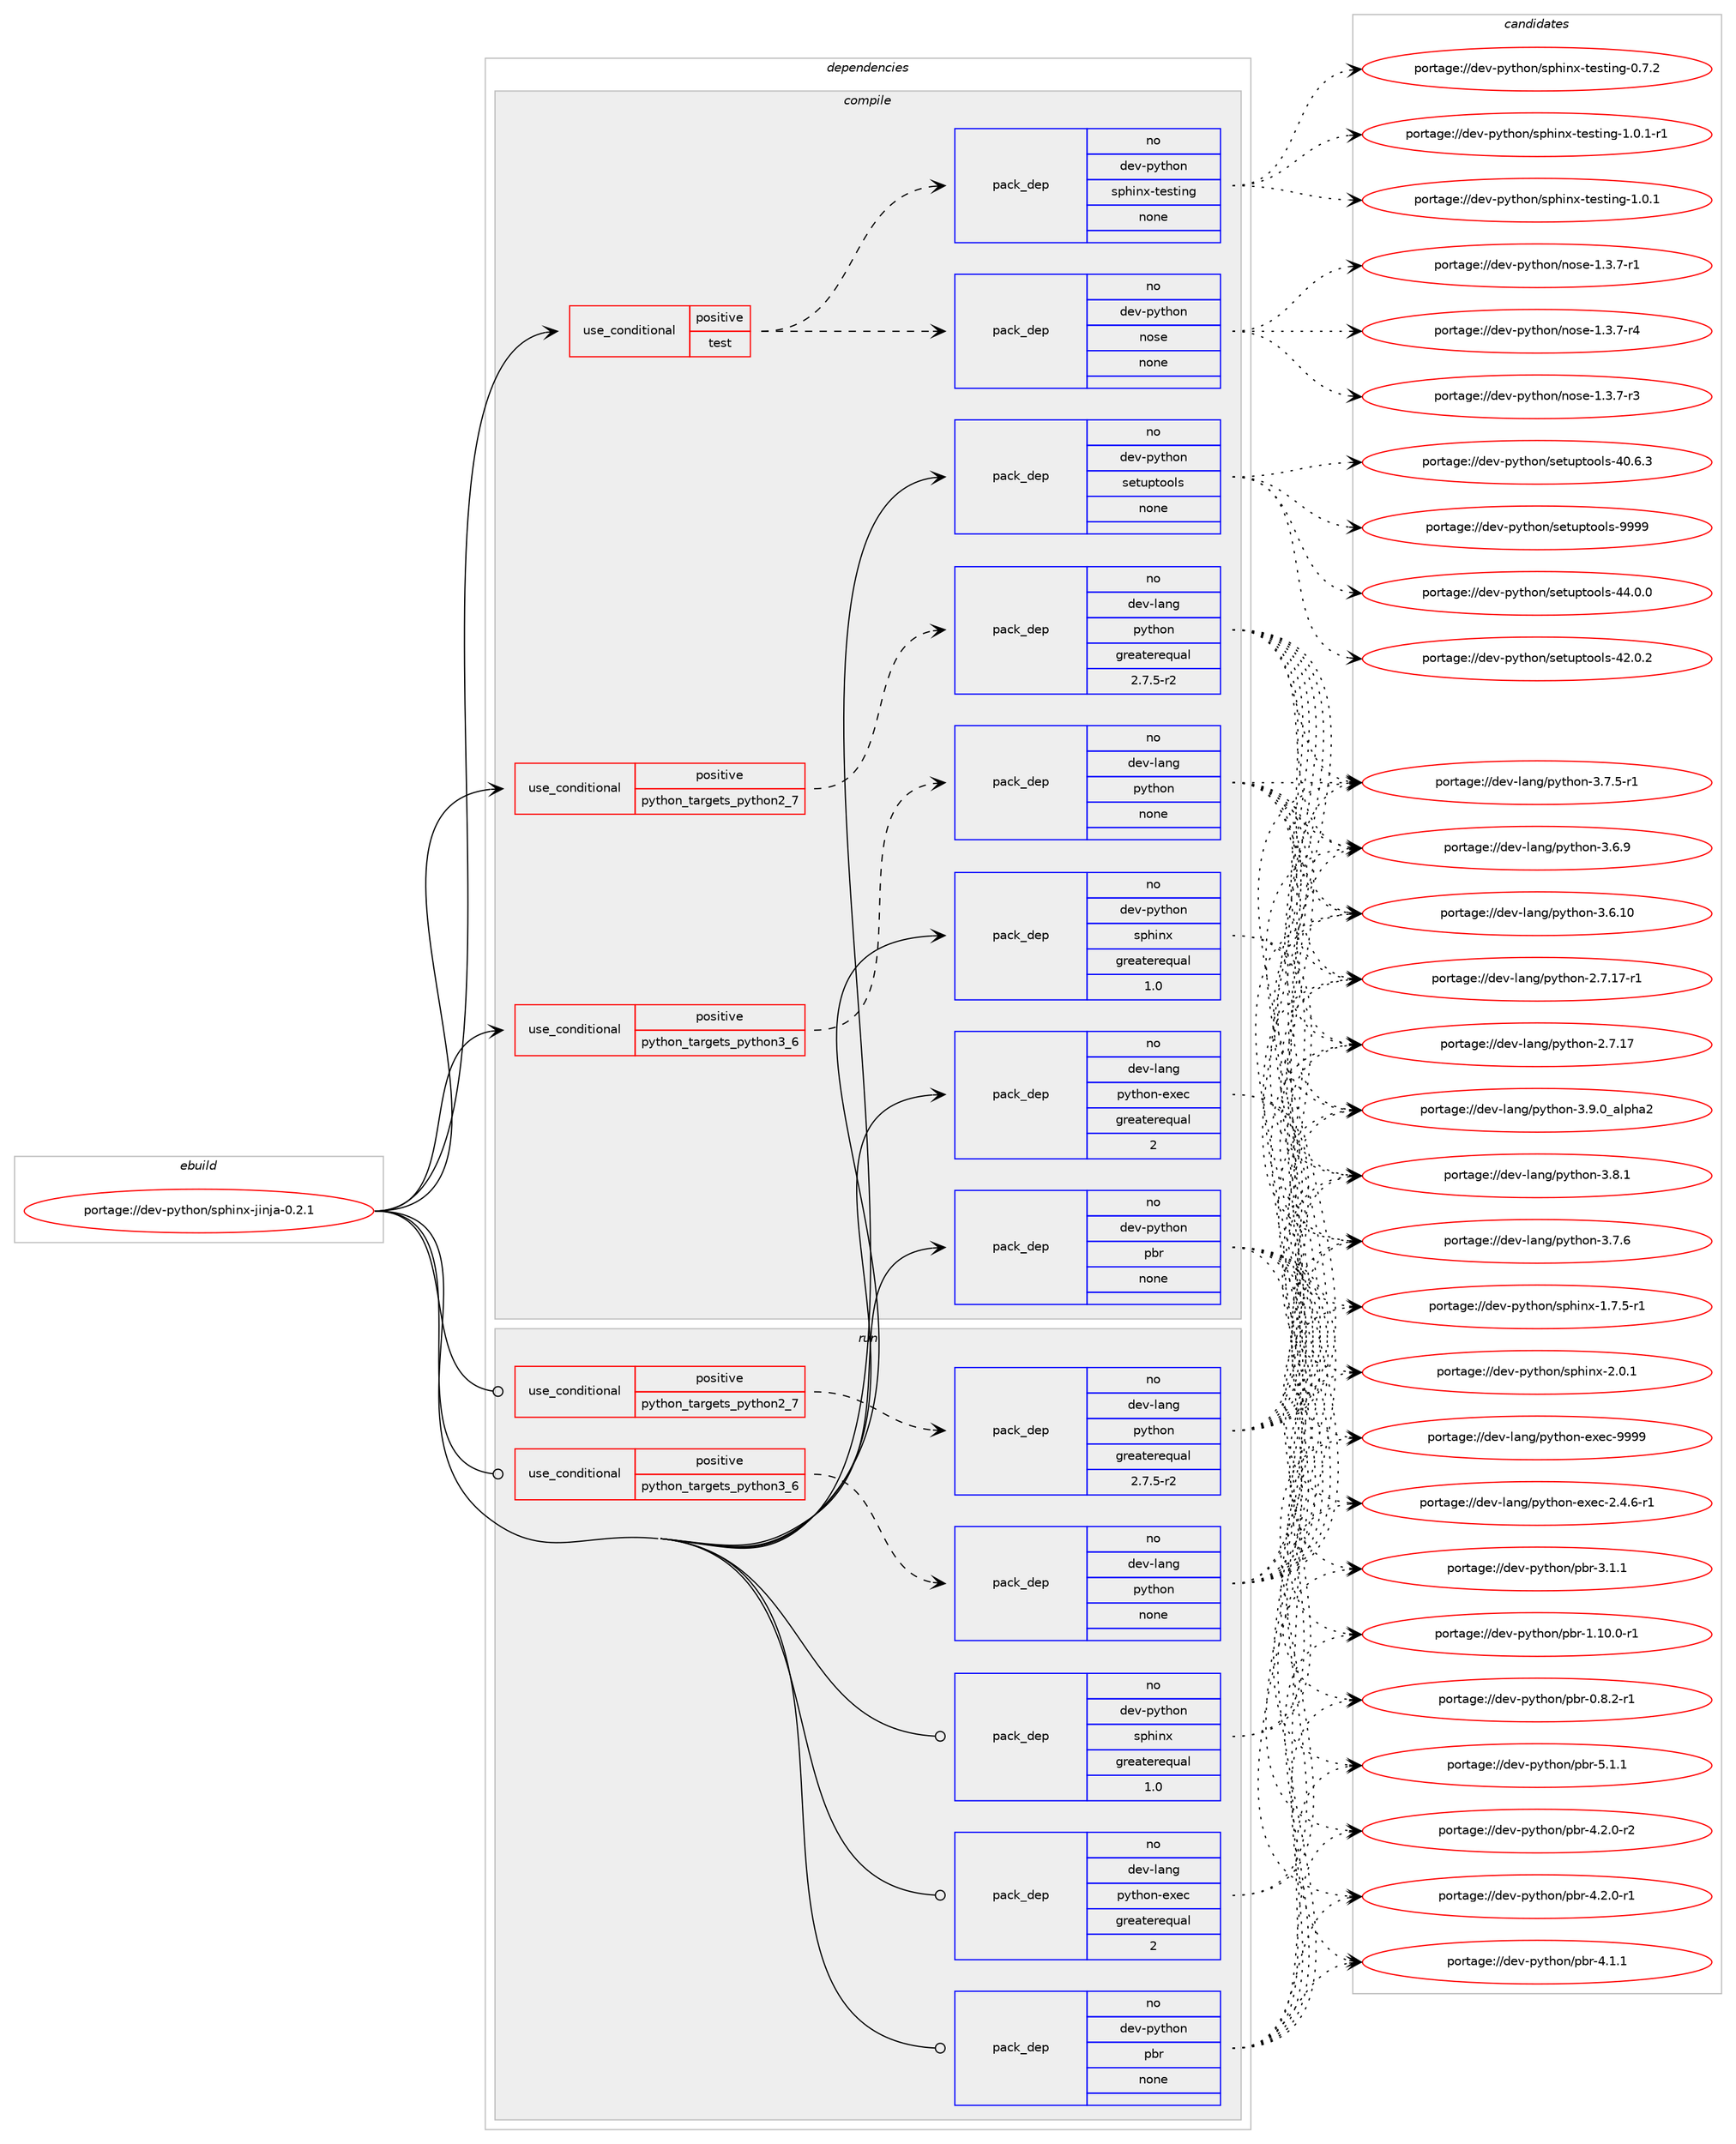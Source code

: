 digraph prolog {

# *************
# Graph options
# *************

newrank=true;
concentrate=true;
compound=true;
graph [rankdir=LR,fontname=Helvetica,fontsize=10,ranksep=1.5];#, ranksep=2.5, nodesep=0.2];
edge  [arrowhead=vee];
node  [fontname=Helvetica,fontsize=10];

# **********
# The ebuild
# **********

subgraph cluster_leftcol {
color=gray;
label=<<i>ebuild</i>>;
id [label="portage://dev-python/sphinx-jinja-0.2.1", color=red, width=4, href="../dev-python/sphinx-jinja-0.2.1.svg"];
}

# ****************
# The dependencies
# ****************

subgraph cluster_midcol {
color=gray;
label=<<i>dependencies</i>>;
subgraph cluster_compile {
fillcolor="#eeeeee";
style=filled;
label=<<i>compile</i>>;
subgraph cond105688 {
dependency424954 [label=<<TABLE BORDER="0" CELLBORDER="1" CELLSPACING="0" CELLPADDING="4"><TR><TD ROWSPAN="3" CELLPADDING="10">use_conditional</TD></TR><TR><TD>positive</TD></TR><TR><TD>python_targets_python2_7</TD></TR></TABLE>>, shape=none, color=red];
subgraph pack314368 {
dependency424955 [label=<<TABLE BORDER="0" CELLBORDER="1" CELLSPACING="0" CELLPADDING="4" WIDTH="220"><TR><TD ROWSPAN="6" CELLPADDING="30">pack_dep</TD></TR><TR><TD WIDTH="110">no</TD></TR><TR><TD>dev-lang</TD></TR><TR><TD>python</TD></TR><TR><TD>greaterequal</TD></TR><TR><TD>2.7.5-r2</TD></TR></TABLE>>, shape=none, color=blue];
}
dependency424954:e -> dependency424955:w [weight=20,style="dashed",arrowhead="vee"];
}
id:e -> dependency424954:w [weight=20,style="solid",arrowhead="vee"];
subgraph cond105689 {
dependency424956 [label=<<TABLE BORDER="0" CELLBORDER="1" CELLSPACING="0" CELLPADDING="4"><TR><TD ROWSPAN="3" CELLPADDING="10">use_conditional</TD></TR><TR><TD>positive</TD></TR><TR><TD>python_targets_python3_6</TD></TR></TABLE>>, shape=none, color=red];
subgraph pack314369 {
dependency424957 [label=<<TABLE BORDER="0" CELLBORDER="1" CELLSPACING="0" CELLPADDING="4" WIDTH="220"><TR><TD ROWSPAN="6" CELLPADDING="30">pack_dep</TD></TR><TR><TD WIDTH="110">no</TD></TR><TR><TD>dev-lang</TD></TR><TR><TD>python</TD></TR><TR><TD>none</TD></TR><TR><TD></TD></TR></TABLE>>, shape=none, color=blue];
}
dependency424956:e -> dependency424957:w [weight=20,style="dashed",arrowhead="vee"];
}
id:e -> dependency424956:w [weight=20,style="solid",arrowhead="vee"];
subgraph cond105690 {
dependency424958 [label=<<TABLE BORDER="0" CELLBORDER="1" CELLSPACING="0" CELLPADDING="4"><TR><TD ROWSPAN="3" CELLPADDING="10">use_conditional</TD></TR><TR><TD>positive</TD></TR><TR><TD>test</TD></TR></TABLE>>, shape=none, color=red];
subgraph pack314370 {
dependency424959 [label=<<TABLE BORDER="0" CELLBORDER="1" CELLSPACING="0" CELLPADDING="4" WIDTH="220"><TR><TD ROWSPAN="6" CELLPADDING="30">pack_dep</TD></TR><TR><TD WIDTH="110">no</TD></TR><TR><TD>dev-python</TD></TR><TR><TD>nose</TD></TR><TR><TD>none</TD></TR><TR><TD></TD></TR></TABLE>>, shape=none, color=blue];
}
dependency424958:e -> dependency424959:w [weight=20,style="dashed",arrowhead="vee"];
subgraph pack314371 {
dependency424960 [label=<<TABLE BORDER="0" CELLBORDER="1" CELLSPACING="0" CELLPADDING="4" WIDTH="220"><TR><TD ROWSPAN="6" CELLPADDING="30">pack_dep</TD></TR><TR><TD WIDTH="110">no</TD></TR><TR><TD>dev-python</TD></TR><TR><TD>sphinx-testing</TD></TR><TR><TD>none</TD></TR><TR><TD></TD></TR></TABLE>>, shape=none, color=blue];
}
dependency424958:e -> dependency424960:w [weight=20,style="dashed",arrowhead="vee"];
}
id:e -> dependency424958:w [weight=20,style="solid",arrowhead="vee"];
subgraph pack314372 {
dependency424961 [label=<<TABLE BORDER="0" CELLBORDER="1" CELLSPACING="0" CELLPADDING="4" WIDTH="220"><TR><TD ROWSPAN="6" CELLPADDING="30">pack_dep</TD></TR><TR><TD WIDTH="110">no</TD></TR><TR><TD>dev-lang</TD></TR><TR><TD>python-exec</TD></TR><TR><TD>greaterequal</TD></TR><TR><TD>2</TD></TR></TABLE>>, shape=none, color=blue];
}
id:e -> dependency424961:w [weight=20,style="solid",arrowhead="vee"];
subgraph pack314373 {
dependency424962 [label=<<TABLE BORDER="0" CELLBORDER="1" CELLSPACING="0" CELLPADDING="4" WIDTH="220"><TR><TD ROWSPAN="6" CELLPADDING="30">pack_dep</TD></TR><TR><TD WIDTH="110">no</TD></TR><TR><TD>dev-python</TD></TR><TR><TD>pbr</TD></TR><TR><TD>none</TD></TR><TR><TD></TD></TR></TABLE>>, shape=none, color=blue];
}
id:e -> dependency424962:w [weight=20,style="solid",arrowhead="vee"];
subgraph pack314374 {
dependency424963 [label=<<TABLE BORDER="0" CELLBORDER="1" CELLSPACING="0" CELLPADDING="4" WIDTH="220"><TR><TD ROWSPAN="6" CELLPADDING="30">pack_dep</TD></TR><TR><TD WIDTH="110">no</TD></TR><TR><TD>dev-python</TD></TR><TR><TD>setuptools</TD></TR><TR><TD>none</TD></TR><TR><TD></TD></TR></TABLE>>, shape=none, color=blue];
}
id:e -> dependency424963:w [weight=20,style="solid",arrowhead="vee"];
subgraph pack314375 {
dependency424964 [label=<<TABLE BORDER="0" CELLBORDER="1" CELLSPACING="0" CELLPADDING="4" WIDTH="220"><TR><TD ROWSPAN="6" CELLPADDING="30">pack_dep</TD></TR><TR><TD WIDTH="110">no</TD></TR><TR><TD>dev-python</TD></TR><TR><TD>sphinx</TD></TR><TR><TD>greaterequal</TD></TR><TR><TD>1.0</TD></TR></TABLE>>, shape=none, color=blue];
}
id:e -> dependency424964:w [weight=20,style="solid",arrowhead="vee"];
}
subgraph cluster_compileandrun {
fillcolor="#eeeeee";
style=filled;
label=<<i>compile and run</i>>;
}
subgraph cluster_run {
fillcolor="#eeeeee";
style=filled;
label=<<i>run</i>>;
subgraph cond105691 {
dependency424965 [label=<<TABLE BORDER="0" CELLBORDER="1" CELLSPACING="0" CELLPADDING="4"><TR><TD ROWSPAN="3" CELLPADDING="10">use_conditional</TD></TR><TR><TD>positive</TD></TR><TR><TD>python_targets_python2_7</TD></TR></TABLE>>, shape=none, color=red];
subgraph pack314376 {
dependency424966 [label=<<TABLE BORDER="0" CELLBORDER="1" CELLSPACING="0" CELLPADDING="4" WIDTH="220"><TR><TD ROWSPAN="6" CELLPADDING="30">pack_dep</TD></TR><TR><TD WIDTH="110">no</TD></TR><TR><TD>dev-lang</TD></TR><TR><TD>python</TD></TR><TR><TD>greaterequal</TD></TR><TR><TD>2.7.5-r2</TD></TR></TABLE>>, shape=none, color=blue];
}
dependency424965:e -> dependency424966:w [weight=20,style="dashed",arrowhead="vee"];
}
id:e -> dependency424965:w [weight=20,style="solid",arrowhead="odot"];
subgraph cond105692 {
dependency424967 [label=<<TABLE BORDER="0" CELLBORDER="1" CELLSPACING="0" CELLPADDING="4"><TR><TD ROWSPAN="3" CELLPADDING="10">use_conditional</TD></TR><TR><TD>positive</TD></TR><TR><TD>python_targets_python3_6</TD></TR></TABLE>>, shape=none, color=red];
subgraph pack314377 {
dependency424968 [label=<<TABLE BORDER="0" CELLBORDER="1" CELLSPACING="0" CELLPADDING="4" WIDTH="220"><TR><TD ROWSPAN="6" CELLPADDING="30">pack_dep</TD></TR><TR><TD WIDTH="110">no</TD></TR><TR><TD>dev-lang</TD></TR><TR><TD>python</TD></TR><TR><TD>none</TD></TR><TR><TD></TD></TR></TABLE>>, shape=none, color=blue];
}
dependency424967:e -> dependency424968:w [weight=20,style="dashed",arrowhead="vee"];
}
id:e -> dependency424967:w [weight=20,style="solid",arrowhead="odot"];
subgraph pack314378 {
dependency424969 [label=<<TABLE BORDER="0" CELLBORDER="1" CELLSPACING="0" CELLPADDING="4" WIDTH="220"><TR><TD ROWSPAN="6" CELLPADDING="30">pack_dep</TD></TR><TR><TD WIDTH="110">no</TD></TR><TR><TD>dev-lang</TD></TR><TR><TD>python-exec</TD></TR><TR><TD>greaterequal</TD></TR><TR><TD>2</TD></TR></TABLE>>, shape=none, color=blue];
}
id:e -> dependency424969:w [weight=20,style="solid",arrowhead="odot"];
subgraph pack314379 {
dependency424970 [label=<<TABLE BORDER="0" CELLBORDER="1" CELLSPACING="0" CELLPADDING="4" WIDTH="220"><TR><TD ROWSPAN="6" CELLPADDING="30">pack_dep</TD></TR><TR><TD WIDTH="110">no</TD></TR><TR><TD>dev-python</TD></TR><TR><TD>pbr</TD></TR><TR><TD>none</TD></TR><TR><TD></TD></TR></TABLE>>, shape=none, color=blue];
}
id:e -> dependency424970:w [weight=20,style="solid",arrowhead="odot"];
subgraph pack314380 {
dependency424971 [label=<<TABLE BORDER="0" CELLBORDER="1" CELLSPACING="0" CELLPADDING="4" WIDTH="220"><TR><TD ROWSPAN="6" CELLPADDING="30">pack_dep</TD></TR><TR><TD WIDTH="110">no</TD></TR><TR><TD>dev-python</TD></TR><TR><TD>sphinx</TD></TR><TR><TD>greaterequal</TD></TR><TR><TD>1.0</TD></TR></TABLE>>, shape=none, color=blue];
}
id:e -> dependency424971:w [weight=20,style="solid",arrowhead="odot"];
}
}

# **************
# The candidates
# **************

subgraph cluster_choices {
rank=same;
color=gray;
label=<<i>candidates</i>>;

subgraph choice314368 {
color=black;
nodesep=1;
choice10010111845108971101034711212111610411111045514657464895971081121049750 [label="portage://dev-lang/python-3.9.0_alpha2", color=red, width=4,href="../dev-lang/python-3.9.0_alpha2.svg"];
choice100101118451089711010347112121116104111110455146564649 [label="portage://dev-lang/python-3.8.1", color=red, width=4,href="../dev-lang/python-3.8.1.svg"];
choice100101118451089711010347112121116104111110455146554654 [label="portage://dev-lang/python-3.7.6", color=red, width=4,href="../dev-lang/python-3.7.6.svg"];
choice1001011184510897110103471121211161041111104551465546534511449 [label="portage://dev-lang/python-3.7.5-r1", color=red, width=4,href="../dev-lang/python-3.7.5-r1.svg"];
choice100101118451089711010347112121116104111110455146544657 [label="portage://dev-lang/python-3.6.9", color=red, width=4,href="../dev-lang/python-3.6.9.svg"];
choice10010111845108971101034711212111610411111045514654464948 [label="portage://dev-lang/python-3.6.10", color=red, width=4,href="../dev-lang/python-3.6.10.svg"];
choice100101118451089711010347112121116104111110455046554649554511449 [label="portage://dev-lang/python-2.7.17-r1", color=red, width=4,href="../dev-lang/python-2.7.17-r1.svg"];
choice10010111845108971101034711212111610411111045504655464955 [label="portage://dev-lang/python-2.7.17", color=red, width=4,href="../dev-lang/python-2.7.17.svg"];
dependency424955:e -> choice10010111845108971101034711212111610411111045514657464895971081121049750:w [style=dotted,weight="100"];
dependency424955:e -> choice100101118451089711010347112121116104111110455146564649:w [style=dotted,weight="100"];
dependency424955:e -> choice100101118451089711010347112121116104111110455146554654:w [style=dotted,weight="100"];
dependency424955:e -> choice1001011184510897110103471121211161041111104551465546534511449:w [style=dotted,weight="100"];
dependency424955:e -> choice100101118451089711010347112121116104111110455146544657:w [style=dotted,weight="100"];
dependency424955:e -> choice10010111845108971101034711212111610411111045514654464948:w [style=dotted,weight="100"];
dependency424955:e -> choice100101118451089711010347112121116104111110455046554649554511449:w [style=dotted,weight="100"];
dependency424955:e -> choice10010111845108971101034711212111610411111045504655464955:w [style=dotted,weight="100"];
}
subgraph choice314369 {
color=black;
nodesep=1;
choice10010111845108971101034711212111610411111045514657464895971081121049750 [label="portage://dev-lang/python-3.9.0_alpha2", color=red, width=4,href="../dev-lang/python-3.9.0_alpha2.svg"];
choice100101118451089711010347112121116104111110455146564649 [label="portage://dev-lang/python-3.8.1", color=red, width=4,href="../dev-lang/python-3.8.1.svg"];
choice100101118451089711010347112121116104111110455146554654 [label="portage://dev-lang/python-3.7.6", color=red, width=4,href="../dev-lang/python-3.7.6.svg"];
choice1001011184510897110103471121211161041111104551465546534511449 [label="portage://dev-lang/python-3.7.5-r1", color=red, width=4,href="../dev-lang/python-3.7.5-r1.svg"];
choice100101118451089711010347112121116104111110455146544657 [label="portage://dev-lang/python-3.6.9", color=red, width=4,href="../dev-lang/python-3.6.9.svg"];
choice10010111845108971101034711212111610411111045514654464948 [label="portage://dev-lang/python-3.6.10", color=red, width=4,href="../dev-lang/python-3.6.10.svg"];
choice100101118451089711010347112121116104111110455046554649554511449 [label="portage://dev-lang/python-2.7.17-r1", color=red, width=4,href="../dev-lang/python-2.7.17-r1.svg"];
choice10010111845108971101034711212111610411111045504655464955 [label="portage://dev-lang/python-2.7.17", color=red, width=4,href="../dev-lang/python-2.7.17.svg"];
dependency424957:e -> choice10010111845108971101034711212111610411111045514657464895971081121049750:w [style=dotted,weight="100"];
dependency424957:e -> choice100101118451089711010347112121116104111110455146564649:w [style=dotted,weight="100"];
dependency424957:e -> choice100101118451089711010347112121116104111110455146554654:w [style=dotted,weight="100"];
dependency424957:e -> choice1001011184510897110103471121211161041111104551465546534511449:w [style=dotted,weight="100"];
dependency424957:e -> choice100101118451089711010347112121116104111110455146544657:w [style=dotted,weight="100"];
dependency424957:e -> choice10010111845108971101034711212111610411111045514654464948:w [style=dotted,weight="100"];
dependency424957:e -> choice100101118451089711010347112121116104111110455046554649554511449:w [style=dotted,weight="100"];
dependency424957:e -> choice10010111845108971101034711212111610411111045504655464955:w [style=dotted,weight="100"];
}
subgraph choice314370 {
color=black;
nodesep=1;
choice10010111845112121116104111110471101111151014549465146554511452 [label="portage://dev-python/nose-1.3.7-r4", color=red, width=4,href="../dev-python/nose-1.3.7-r4.svg"];
choice10010111845112121116104111110471101111151014549465146554511451 [label="portage://dev-python/nose-1.3.7-r3", color=red, width=4,href="../dev-python/nose-1.3.7-r3.svg"];
choice10010111845112121116104111110471101111151014549465146554511449 [label="portage://dev-python/nose-1.3.7-r1", color=red, width=4,href="../dev-python/nose-1.3.7-r1.svg"];
dependency424959:e -> choice10010111845112121116104111110471101111151014549465146554511452:w [style=dotted,weight="100"];
dependency424959:e -> choice10010111845112121116104111110471101111151014549465146554511451:w [style=dotted,weight="100"];
dependency424959:e -> choice10010111845112121116104111110471101111151014549465146554511449:w [style=dotted,weight="100"];
}
subgraph choice314371 {
color=black;
nodesep=1;
choice1001011184511212111610411111047115112104105110120451161011151161051101034549464846494511449 [label="portage://dev-python/sphinx-testing-1.0.1-r1", color=red, width=4,href="../dev-python/sphinx-testing-1.0.1-r1.svg"];
choice100101118451121211161041111104711511210410511012045116101115116105110103454946484649 [label="portage://dev-python/sphinx-testing-1.0.1", color=red, width=4,href="../dev-python/sphinx-testing-1.0.1.svg"];
choice100101118451121211161041111104711511210410511012045116101115116105110103454846554650 [label="portage://dev-python/sphinx-testing-0.7.2", color=red, width=4,href="../dev-python/sphinx-testing-0.7.2.svg"];
dependency424960:e -> choice1001011184511212111610411111047115112104105110120451161011151161051101034549464846494511449:w [style=dotted,weight="100"];
dependency424960:e -> choice100101118451121211161041111104711511210410511012045116101115116105110103454946484649:w [style=dotted,weight="100"];
dependency424960:e -> choice100101118451121211161041111104711511210410511012045116101115116105110103454846554650:w [style=dotted,weight="100"];
}
subgraph choice314372 {
color=black;
nodesep=1;
choice10010111845108971101034711212111610411111045101120101994557575757 [label="portage://dev-lang/python-exec-9999", color=red, width=4,href="../dev-lang/python-exec-9999.svg"];
choice10010111845108971101034711212111610411111045101120101994550465246544511449 [label="portage://dev-lang/python-exec-2.4.6-r1", color=red, width=4,href="../dev-lang/python-exec-2.4.6-r1.svg"];
dependency424961:e -> choice10010111845108971101034711212111610411111045101120101994557575757:w [style=dotted,weight="100"];
dependency424961:e -> choice10010111845108971101034711212111610411111045101120101994550465246544511449:w [style=dotted,weight="100"];
}
subgraph choice314373 {
color=black;
nodesep=1;
choice100101118451121211161041111104711298114455346494649 [label="portage://dev-python/pbr-5.1.1", color=red, width=4,href="../dev-python/pbr-5.1.1.svg"];
choice1001011184511212111610411111047112981144552465046484511450 [label="portage://dev-python/pbr-4.2.0-r2", color=red, width=4,href="../dev-python/pbr-4.2.0-r2.svg"];
choice1001011184511212111610411111047112981144552465046484511449 [label="portage://dev-python/pbr-4.2.0-r1", color=red, width=4,href="../dev-python/pbr-4.2.0-r1.svg"];
choice100101118451121211161041111104711298114455246494649 [label="portage://dev-python/pbr-4.1.1", color=red, width=4,href="../dev-python/pbr-4.1.1.svg"];
choice100101118451121211161041111104711298114455146494649 [label="portage://dev-python/pbr-3.1.1", color=red, width=4,href="../dev-python/pbr-3.1.1.svg"];
choice100101118451121211161041111104711298114454946494846484511449 [label="portage://dev-python/pbr-1.10.0-r1", color=red, width=4,href="../dev-python/pbr-1.10.0-r1.svg"];
choice1001011184511212111610411111047112981144548465646504511449 [label="portage://dev-python/pbr-0.8.2-r1", color=red, width=4,href="../dev-python/pbr-0.8.2-r1.svg"];
dependency424962:e -> choice100101118451121211161041111104711298114455346494649:w [style=dotted,weight="100"];
dependency424962:e -> choice1001011184511212111610411111047112981144552465046484511450:w [style=dotted,weight="100"];
dependency424962:e -> choice1001011184511212111610411111047112981144552465046484511449:w [style=dotted,weight="100"];
dependency424962:e -> choice100101118451121211161041111104711298114455246494649:w [style=dotted,weight="100"];
dependency424962:e -> choice100101118451121211161041111104711298114455146494649:w [style=dotted,weight="100"];
dependency424962:e -> choice100101118451121211161041111104711298114454946494846484511449:w [style=dotted,weight="100"];
dependency424962:e -> choice1001011184511212111610411111047112981144548465646504511449:w [style=dotted,weight="100"];
}
subgraph choice314374 {
color=black;
nodesep=1;
choice10010111845112121116104111110471151011161171121161111111081154557575757 [label="portage://dev-python/setuptools-9999", color=red, width=4,href="../dev-python/setuptools-9999.svg"];
choice100101118451121211161041111104711510111611711211611111110811545525246484648 [label="portage://dev-python/setuptools-44.0.0", color=red, width=4,href="../dev-python/setuptools-44.0.0.svg"];
choice100101118451121211161041111104711510111611711211611111110811545525046484650 [label="portage://dev-python/setuptools-42.0.2", color=red, width=4,href="../dev-python/setuptools-42.0.2.svg"];
choice100101118451121211161041111104711510111611711211611111110811545524846544651 [label="portage://dev-python/setuptools-40.6.3", color=red, width=4,href="../dev-python/setuptools-40.6.3.svg"];
dependency424963:e -> choice10010111845112121116104111110471151011161171121161111111081154557575757:w [style=dotted,weight="100"];
dependency424963:e -> choice100101118451121211161041111104711510111611711211611111110811545525246484648:w [style=dotted,weight="100"];
dependency424963:e -> choice100101118451121211161041111104711510111611711211611111110811545525046484650:w [style=dotted,weight="100"];
dependency424963:e -> choice100101118451121211161041111104711510111611711211611111110811545524846544651:w [style=dotted,weight="100"];
}
subgraph choice314375 {
color=black;
nodesep=1;
choice1001011184511212111610411111047115112104105110120455046484649 [label="portage://dev-python/sphinx-2.0.1", color=red, width=4,href="../dev-python/sphinx-2.0.1.svg"];
choice10010111845112121116104111110471151121041051101204549465546534511449 [label="portage://dev-python/sphinx-1.7.5-r1", color=red, width=4,href="../dev-python/sphinx-1.7.5-r1.svg"];
dependency424964:e -> choice1001011184511212111610411111047115112104105110120455046484649:w [style=dotted,weight="100"];
dependency424964:e -> choice10010111845112121116104111110471151121041051101204549465546534511449:w [style=dotted,weight="100"];
}
subgraph choice314376 {
color=black;
nodesep=1;
choice10010111845108971101034711212111610411111045514657464895971081121049750 [label="portage://dev-lang/python-3.9.0_alpha2", color=red, width=4,href="../dev-lang/python-3.9.0_alpha2.svg"];
choice100101118451089711010347112121116104111110455146564649 [label="portage://dev-lang/python-3.8.1", color=red, width=4,href="../dev-lang/python-3.8.1.svg"];
choice100101118451089711010347112121116104111110455146554654 [label="portage://dev-lang/python-3.7.6", color=red, width=4,href="../dev-lang/python-3.7.6.svg"];
choice1001011184510897110103471121211161041111104551465546534511449 [label="portage://dev-lang/python-3.7.5-r1", color=red, width=4,href="../dev-lang/python-3.7.5-r1.svg"];
choice100101118451089711010347112121116104111110455146544657 [label="portage://dev-lang/python-3.6.9", color=red, width=4,href="../dev-lang/python-3.6.9.svg"];
choice10010111845108971101034711212111610411111045514654464948 [label="portage://dev-lang/python-3.6.10", color=red, width=4,href="../dev-lang/python-3.6.10.svg"];
choice100101118451089711010347112121116104111110455046554649554511449 [label="portage://dev-lang/python-2.7.17-r1", color=red, width=4,href="../dev-lang/python-2.7.17-r1.svg"];
choice10010111845108971101034711212111610411111045504655464955 [label="portage://dev-lang/python-2.7.17", color=red, width=4,href="../dev-lang/python-2.7.17.svg"];
dependency424966:e -> choice10010111845108971101034711212111610411111045514657464895971081121049750:w [style=dotted,weight="100"];
dependency424966:e -> choice100101118451089711010347112121116104111110455146564649:w [style=dotted,weight="100"];
dependency424966:e -> choice100101118451089711010347112121116104111110455146554654:w [style=dotted,weight="100"];
dependency424966:e -> choice1001011184510897110103471121211161041111104551465546534511449:w [style=dotted,weight="100"];
dependency424966:e -> choice100101118451089711010347112121116104111110455146544657:w [style=dotted,weight="100"];
dependency424966:e -> choice10010111845108971101034711212111610411111045514654464948:w [style=dotted,weight="100"];
dependency424966:e -> choice100101118451089711010347112121116104111110455046554649554511449:w [style=dotted,weight="100"];
dependency424966:e -> choice10010111845108971101034711212111610411111045504655464955:w [style=dotted,weight="100"];
}
subgraph choice314377 {
color=black;
nodesep=1;
choice10010111845108971101034711212111610411111045514657464895971081121049750 [label="portage://dev-lang/python-3.9.0_alpha2", color=red, width=4,href="../dev-lang/python-3.9.0_alpha2.svg"];
choice100101118451089711010347112121116104111110455146564649 [label="portage://dev-lang/python-3.8.1", color=red, width=4,href="../dev-lang/python-3.8.1.svg"];
choice100101118451089711010347112121116104111110455146554654 [label="portage://dev-lang/python-3.7.6", color=red, width=4,href="../dev-lang/python-3.7.6.svg"];
choice1001011184510897110103471121211161041111104551465546534511449 [label="portage://dev-lang/python-3.7.5-r1", color=red, width=4,href="../dev-lang/python-3.7.5-r1.svg"];
choice100101118451089711010347112121116104111110455146544657 [label="portage://dev-lang/python-3.6.9", color=red, width=4,href="../dev-lang/python-3.6.9.svg"];
choice10010111845108971101034711212111610411111045514654464948 [label="portage://dev-lang/python-3.6.10", color=red, width=4,href="../dev-lang/python-3.6.10.svg"];
choice100101118451089711010347112121116104111110455046554649554511449 [label="portage://dev-lang/python-2.7.17-r1", color=red, width=4,href="../dev-lang/python-2.7.17-r1.svg"];
choice10010111845108971101034711212111610411111045504655464955 [label="portage://dev-lang/python-2.7.17", color=red, width=4,href="../dev-lang/python-2.7.17.svg"];
dependency424968:e -> choice10010111845108971101034711212111610411111045514657464895971081121049750:w [style=dotted,weight="100"];
dependency424968:e -> choice100101118451089711010347112121116104111110455146564649:w [style=dotted,weight="100"];
dependency424968:e -> choice100101118451089711010347112121116104111110455146554654:w [style=dotted,weight="100"];
dependency424968:e -> choice1001011184510897110103471121211161041111104551465546534511449:w [style=dotted,weight="100"];
dependency424968:e -> choice100101118451089711010347112121116104111110455146544657:w [style=dotted,weight="100"];
dependency424968:e -> choice10010111845108971101034711212111610411111045514654464948:w [style=dotted,weight="100"];
dependency424968:e -> choice100101118451089711010347112121116104111110455046554649554511449:w [style=dotted,weight="100"];
dependency424968:e -> choice10010111845108971101034711212111610411111045504655464955:w [style=dotted,weight="100"];
}
subgraph choice314378 {
color=black;
nodesep=1;
choice10010111845108971101034711212111610411111045101120101994557575757 [label="portage://dev-lang/python-exec-9999", color=red, width=4,href="../dev-lang/python-exec-9999.svg"];
choice10010111845108971101034711212111610411111045101120101994550465246544511449 [label="portage://dev-lang/python-exec-2.4.6-r1", color=red, width=4,href="../dev-lang/python-exec-2.4.6-r1.svg"];
dependency424969:e -> choice10010111845108971101034711212111610411111045101120101994557575757:w [style=dotted,weight="100"];
dependency424969:e -> choice10010111845108971101034711212111610411111045101120101994550465246544511449:w [style=dotted,weight="100"];
}
subgraph choice314379 {
color=black;
nodesep=1;
choice100101118451121211161041111104711298114455346494649 [label="portage://dev-python/pbr-5.1.1", color=red, width=4,href="../dev-python/pbr-5.1.1.svg"];
choice1001011184511212111610411111047112981144552465046484511450 [label="portage://dev-python/pbr-4.2.0-r2", color=red, width=4,href="../dev-python/pbr-4.2.0-r2.svg"];
choice1001011184511212111610411111047112981144552465046484511449 [label="portage://dev-python/pbr-4.2.0-r1", color=red, width=4,href="../dev-python/pbr-4.2.0-r1.svg"];
choice100101118451121211161041111104711298114455246494649 [label="portage://dev-python/pbr-4.1.1", color=red, width=4,href="../dev-python/pbr-4.1.1.svg"];
choice100101118451121211161041111104711298114455146494649 [label="portage://dev-python/pbr-3.1.1", color=red, width=4,href="../dev-python/pbr-3.1.1.svg"];
choice100101118451121211161041111104711298114454946494846484511449 [label="portage://dev-python/pbr-1.10.0-r1", color=red, width=4,href="../dev-python/pbr-1.10.0-r1.svg"];
choice1001011184511212111610411111047112981144548465646504511449 [label="portage://dev-python/pbr-0.8.2-r1", color=red, width=4,href="../dev-python/pbr-0.8.2-r1.svg"];
dependency424970:e -> choice100101118451121211161041111104711298114455346494649:w [style=dotted,weight="100"];
dependency424970:e -> choice1001011184511212111610411111047112981144552465046484511450:w [style=dotted,weight="100"];
dependency424970:e -> choice1001011184511212111610411111047112981144552465046484511449:w [style=dotted,weight="100"];
dependency424970:e -> choice100101118451121211161041111104711298114455246494649:w [style=dotted,weight="100"];
dependency424970:e -> choice100101118451121211161041111104711298114455146494649:w [style=dotted,weight="100"];
dependency424970:e -> choice100101118451121211161041111104711298114454946494846484511449:w [style=dotted,weight="100"];
dependency424970:e -> choice1001011184511212111610411111047112981144548465646504511449:w [style=dotted,weight="100"];
}
subgraph choice314380 {
color=black;
nodesep=1;
choice1001011184511212111610411111047115112104105110120455046484649 [label="portage://dev-python/sphinx-2.0.1", color=red, width=4,href="../dev-python/sphinx-2.0.1.svg"];
choice10010111845112121116104111110471151121041051101204549465546534511449 [label="portage://dev-python/sphinx-1.7.5-r1", color=red, width=4,href="../dev-python/sphinx-1.7.5-r1.svg"];
dependency424971:e -> choice1001011184511212111610411111047115112104105110120455046484649:w [style=dotted,weight="100"];
dependency424971:e -> choice10010111845112121116104111110471151121041051101204549465546534511449:w [style=dotted,weight="100"];
}
}

}
